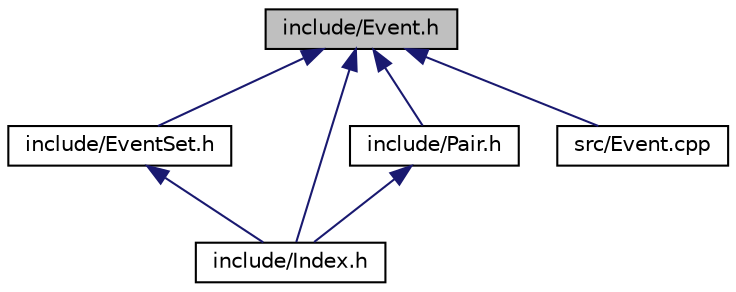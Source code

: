 digraph "include/Event.h"
{
 // LATEX_PDF_SIZE
  edge [fontname="Helvetica",fontsize="10",labelfontname="Helvetica",labelfontsize="10"];
  node [fontname="Helvetica",fontsize="10",shape=record];
  Node1 [label="include/Event.h",height=0.2,width=0.4,color="black", fillcolor="grey75", style="filled", fontcolor="black",tooltip=" "];
  Node1 -> Node2 [dir="back",color="midnightblue",fontsize="10",style="solid"];
  Node2 [label="include/EventSet.h",height=0.2,width=0.4,color="black", fillcolor="white", style="filled",URL="$EventSet_8h.html",tooltip=" "];
  Node2 -> Node3 [dir="back",color="midnightblue",fontsize="10",style="solid"];
  Node3 [label="include/Index.h",height=0.2,width=0.4,color="black", fillcolor="white", style="filled",URL="$Index_8h_source.html",tooltip=" "];
  Node1 -> Node4 [dir="back",color="midnightblue",fontsize="10",style="solid"];
  Node4 [label="include/Pair.h",height=0.2,width=0.4,color="black", fillcolor="white", style="filled",URL="$Pair_8h_source.html",tooltip=" "];
  Node4 -> Node3 [dir="back",color="midnightblue",fontsize="10",style="solid"];
  Node1 -> Node3 [dir="back",color="midnightblue",fontsize="10",style="solid"];
  Node1 -> Node5 [dir="back",color="midnightblue",fontsize="10",style="solid"];
  Node5 [label="src/Event.cpp",height=0.2,width=0.4,color="black", fillcolor="white", style="filled",URL="$Event_8cpp.html",tooltip=" "];
}
